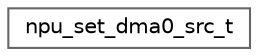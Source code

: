 digraph "Graphical Class Hierarchy"
{
 // LATEX_PDF_SIZE
  bgcolor="transparent";
  edge [fontname=Helvetica,fontsize=10,labelfontname=Helvetica,labelfontsize=10];
  node [fontname=Helvetica,fontsize=10,shape=box,height=0.2,width=0.4];
  rankdir="LR";
  Node0 [id="Node000000",label="npu_set_dma0_src_t",height=0.2,width=0.4,color="grey40", fillcolor="white", style="filled",URL="$structnpu__set__dma0__src__t.html",tooltip=" "];
}

